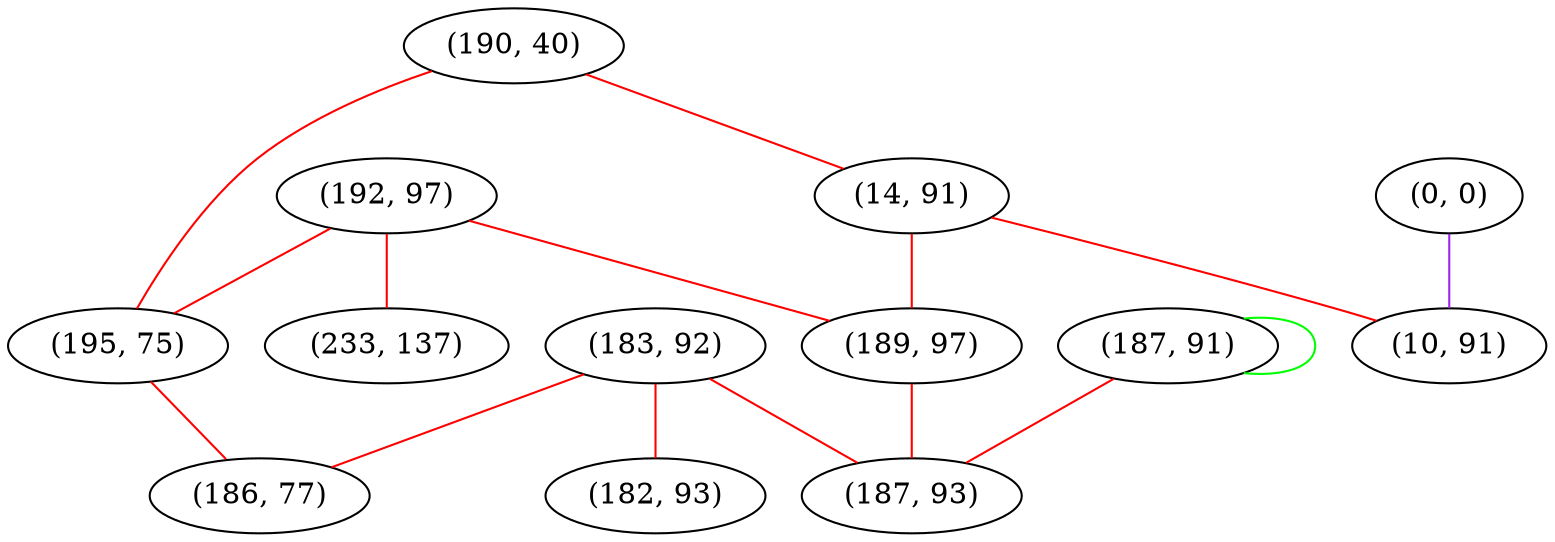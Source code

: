 graph "" {
"(192, 97)";
"(0, 0)";
"(187, 91)";
"(183, 92)";
"(190, 40)";
"(195, 75)";
"(14, 91)";
"(189, 97)";
"(233, 137)";
"(10, 91)";
"(182, 93)";
"(186, 77)";
"(187, 93)";
"(192, 97)" -- "(189, 97)"  [color=red, key=0, weight=1];
"(192, 97)" -- "(195, 75)"  [color=red, key=0, weight=1];
"(192, 97)" -- "(233, 137)"  [color=red, key=0, weight=1];
"(0, 0)" -- "(10, 91)"  [color=purple, key=0, weight=4];
"(187, 91)" -- "(187, 91)"  [color=green, key=0, weight=2];
"(187, 91)" -- "(187, 93)"  [color=red, key=0, weight=1];
"(183, 92)" -- "(186, 77)"  [color=red, key=0, weight=1];
"(183, 92)" -- "(182, 93)"  [color=red, key=0, weight=1];
"(183, 92)" -- "(187, 93)"  [color=red, key=0, weight=1];
"(190, 40)" -- "(14, 91)"  [color=red, key=0, weight=1];
"(190, 40)" -- "(195, 75)"  [color=red, key=0, weight=1];
"(195, 75)" -- "(186, 77)"  [color=red, key=0, weight=1];
"(14, 91)" -- "(189, 97)"  [color=red, key=0, weight=1];
"(14, 91)" -- "(10, 91)"  [color=red, key=0, weight=1];
"(189, 97)" -- "(187, 93)"  [color=red, key=0, weight=1];
}
